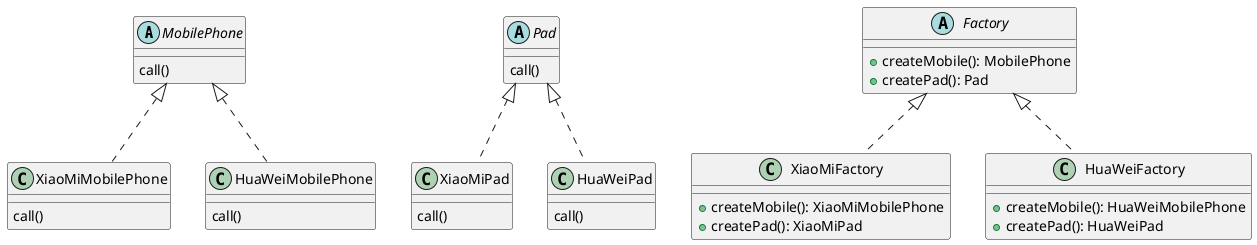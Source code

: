@startuml

abstract class MobilePhone{
    call()
}

class XiaoMiMobilePhone{
    call()
}

class HuaWeiMobilePhone{
    call()
}

abstract class Pad{
    call()
}

class XiaoMiPad{
    call()
}

class HuaWeiPad{
    call()
}

abstract class Factory{
    + createMobile(): MobilePhone
    + createPad(): Pad
}

class XiaoMiFactory{
    + createMobile(): XiaoMiMobilePhone
    + createPad(): XiaoMiPad
}

class HuaWeiFactory{
    + createMobile(): HuaWeiMobilePhone
    + createPad(): HuaWeiPad
}

MobilePhone <|.. XiaoMiMobilePhone
MobilePhone <|.. HuaWeiMobilePhone
Pad <|.. XiaoMiPad
Pad <|.. HuaWeiPad
Factory <|.. XiaoMiFactory
Factory <|.. HuaWeiFactory


@enduml